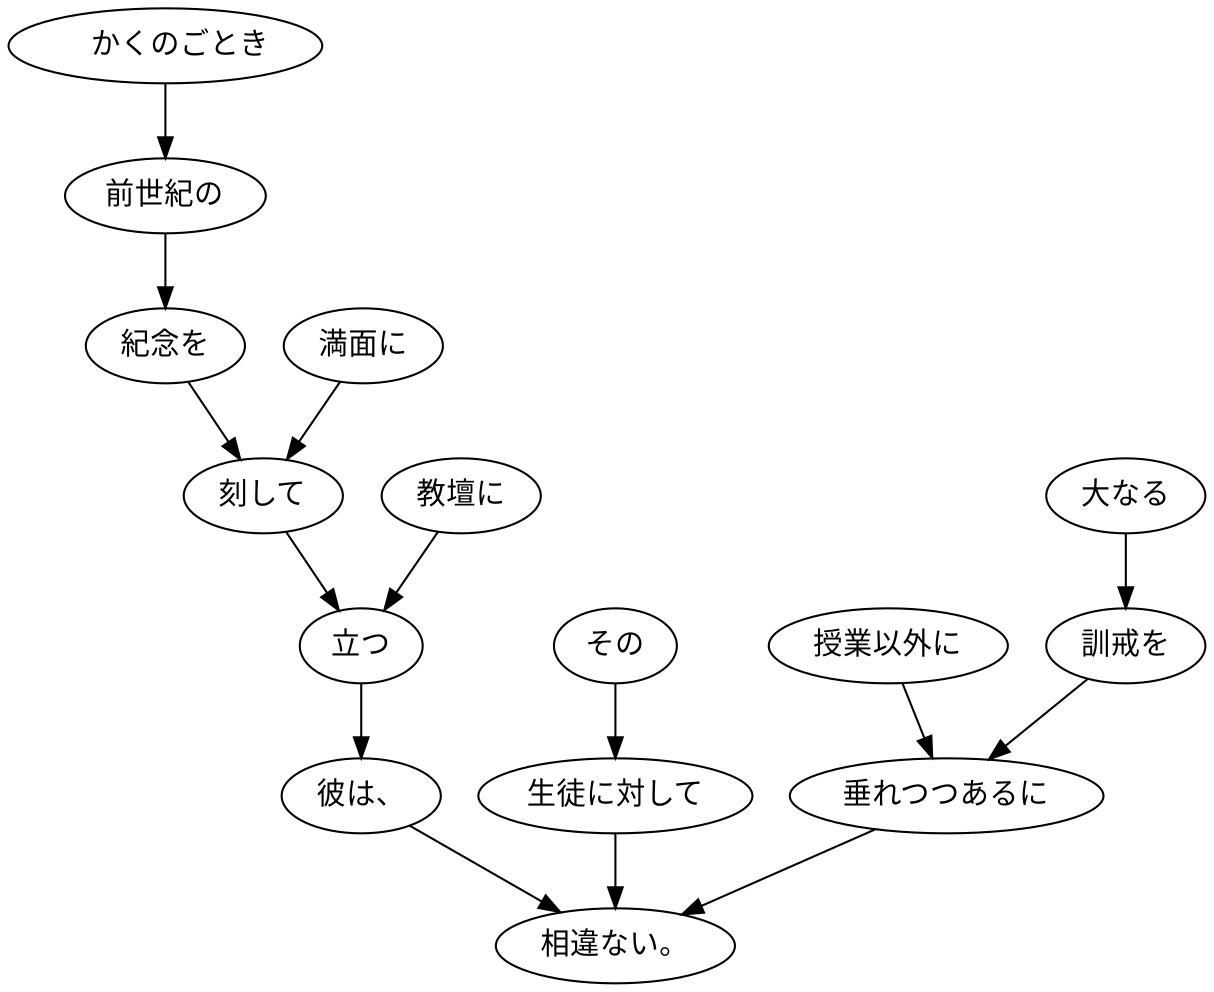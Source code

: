 digraph graph5577 {
	node0 [label="　かくのごとき"];
	node1 [label="前世紀の"];
	node2 [label="紀念を"];
	node3 [label="満面に"];
	node4 [label="刻して"];
	node5 [label="教壇に"];
	node6 [label="立つ"];
	node7 [label="彼は、"];
	node8 [label="その"];
	node9 [label="生徒に対して"];
	node10 [label="授業以外に"];
	node11 [label="大なる"];
	node12 [label="訓戒を"];
	node13 [label="垂れつつあるに"];
	node14 [label="相違ない。"];
	node0 -> node1;
	node1 -> node2;
	node2 -> node4;
	node3 -> node4;
	node4 -> node6;
	node5 -> node6;
	node6 -> node7;
	node7 -> node14;
	node8 -> node9;
	node9 -> node14;
	node10 -> node13;
	node11 -> node12;
	node12 -> node13;
	node13 -> node14;
}
